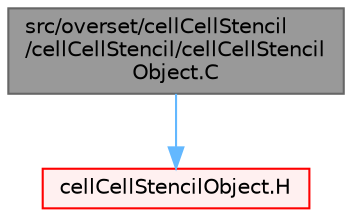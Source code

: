 digraph "src/overset/cellCellStencil/cellCellStencil/cellCellStencilObject.C"
{
 // LATEX_PDF_SIZE
  bgcolor="transparent";
  edge [fontname=Helvetica,fontsize=10,labelfontname=Helvetica,labelfontsize=10];
  node [fontname=Helvetica,fontsize=10,shape=box,height=0.2,width=0.4];
  Node1 [id="Node000001",label="src/overset/cellCellStencil\l/cellCellStencil/cellCellStencil\lObject.C",height=0.2,width=0.4,color="gray40", fillcolor="grey60", style="filled", fontcolor="black",tooltip=" "];
  Node1 -> Node2 [id="edge1_Node000001_Node000002",color="steelblue1",style="solid",tooltip=" "];
  Node2 [id="Node000002",label="cellCellStencilObject.H",height=0.2,width=0.4,color="red", fillcolor="#FFF0F0", style="filled",URL="$cellCellStencilObject_8H.html",tooltip=" "];
}
